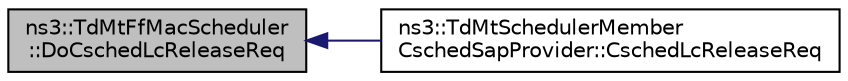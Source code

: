 digraph "ns3::TdMtFfMacScheduler::DoCschedLcReleaseReq"
{
  edge [fontname="Helvetica",fontsize="10",labelfontname="Helvetica",labelfontsize="10"];
  node [fontname="Helvetica",fontsize="10",shape=record];
  rankdir="LR";
  Node1 [label="ns3::TdMtFfMacScheduler\l::DoCschedLcReleaseReq",height=0.2,width=0.4,color="black", fillcolor="grey75", style="filled", fontcolor="black"];
  Node1 -> Node2 [dir="back",color="midnightblue",fontsize="10",style="solid"];
  Node2 [label="ns3::TdMtSchedulerMember\lCschedSapProvider::CschedLcReleaseReq",height=0.2,width=0.4,color="black", fillcolor="white", style="filled",URL="$d0/d40/classns3_1_1TdMtSchedulerMemberCschedSapProvider.html#a978d07733d7815e8c5d91d467c1a1b49"];
}
